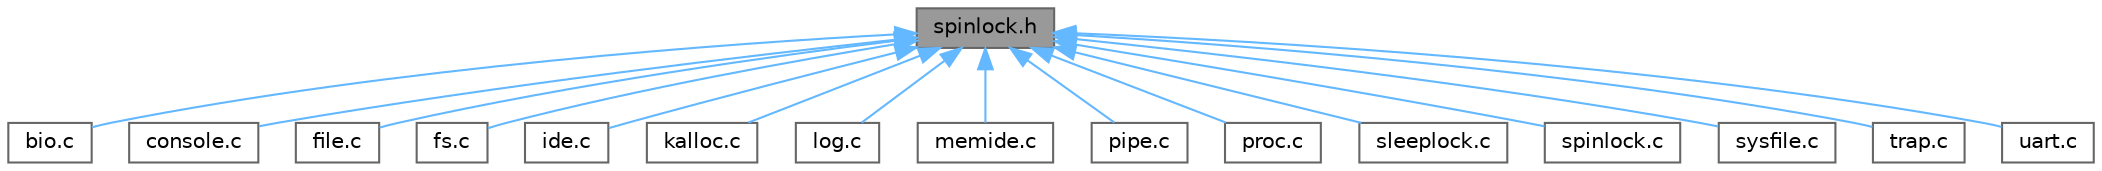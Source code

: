 digraph "spinlock.h"
{
 // LATEX_PDF_SIZE
  bgcolor="transparent";
  edge [fontname=Helvetica,fontsize=10,labelfontname=Helvetica,labelfontsize=10];
  node [fontname=Helvetica,fontsize=10,shape=box,height=0.2,width=0.4];
  Node1 [id="Node000001",label="spinlock.h",height=0.2,width=0.4,color="gray40", fillcolor="grey60", style="filled", fontcolor="black",tooltip=" "];
  Node1 -> Node2 [id="edge16_Node000001_Node000002",dir="back",color="steelblue1",style="solid",tooltip=" "];
  Node2 [id="Node000002",label="bio.c",height=0.2,width=0.4,color="grey40", fillcolor="white", style="filled",URL="$dc/de6/bio_8c.html",tooltip=" "];
  Node1 -> Node3 [id="edge17_Node000001_Node000003",dir="back",color="steelblue1",style="solid",tooltip=" "];
  Node3 [id="Node000003",label="console.c",height=0.2,width=0.4,color="grey40", fillcolor="white", style="filled",URL="$d0/d56/console_8c.html",tooltip=" "];
  Node1 -> Node4 [id="edge18_Node000001_Node000004",dir="back",color="steelblue1",style="solid",tooltip=" "];
  Node4 [id="Node000004",label="file.c",height=0.2,width=0.4,color="grey40", fillcolor="white", style="filled",URL="$d6/d13/file_8c.html",tooltip=" "];
  Node1 -> Node5 [id="edge19_Node000001_Node000005",dir="back",color="steelblue1",style="solid",tooltip=" "];
  Node5 [id="Node000005",label="fs.c",height=0.2,width=0.4,color="grey40", fillcolor="white", style="filled",URL="$d2/d5a/fs_8c.html",tooltip=" "];
  Node1 -> Node6 [id="edge20_Node000001_Node000006",dir="back",color="steelblue1",style="solid",tooltip=" "];
  Node6 [id="Node000006",label="ide.c",height=0.2,width=0.4,color="grey40", fillcolor="white", style="filled",URL="$d9/d2f/ide_8c.html",tooltip=" "];
  Node1 -> Node7 [id="edge21_Node000001_Node000007",dir="back",color="steelblue1",style="solid",tooltip=" "];
  Node7 [id="Node000007",label="kalloc.c",height=0.2,width=0.4,color="grey40", fillcolor="white", style="filled",URL="$d4/def/kalloc_8c.html",tooltip=" "];
  Node1 -> Node8 [id="edge22_Node000001_Node000008",dir="back",color="steelblue1",style="solid",tooltip=" "];
  Node8 [id="Node000008",label="log.c",height=0.2,width=0.4,color="grey40", fillcolor="white", style="filled",URL="$d7/df8/log_8c.html",tooltip=" "];
  Node1 -> Node9 [id="edge23_Node000001_Node000009",dir="back",color="steelblue1",style="solid",tooltip=" "];
  Node9 [id="Node000009",label="memide.c",height=0.2,width=0.4,color="grey40", fillcolor="white", style="filled",URL="$da/d9b/memide_8c.html",tooltip=" "];
  Node1 -> Node10 [id="edge24_Node000001_Node000010",dir="back",color="steelblue1",style="solid",tooltip=" "];
  Node10 [id="Node000010",label="pipe.c",height=0.2,width=0.4,color="grey40", fillcolor="white", style="filled",URL="$d1/d47/pipe_8c.html",tooltip=" "];
  Node1 -> Node11 [id="edge25_Node000001_Node000011",dir="back",color="steelblue1",style="solid",tooltip=" "];
  Node11 [id="Node000011",label="proc.c",height=0.2,width=0.4,color="grey40", fillcolor="white", style="filled",URL="$d3/dda/proc_8c.html",tooltip=" "];
  Node1 -> Node12 [id="edge26_Node000001_Node000012",dir="back",color="steelblue1",style="solid",tooltip=" "];
  Node12 [id="Node000012",label="sleeplock.c",height=0.2,width=0.4,color="grey40", fillcolor="white", style="filled",URL="$d8/dd1/sleeplock_8c.html",tooltip=" "];
  Node1 -> Node13 [id="edge27_Node000001_Node000013",dir="back",color="steelblue1",style="solid",tooltip=" "];
  Node13 [id="Node000013",label="spinlock.c",height=0.2,width=0.4,color="grey40", fillcolor="white", style="filled",URL="$d3/d2d/spinlock_8c.html",tooltip=" "];
  Node1 -> Node14 [id="edge28_Node000001_Node000014",dir="back",color="steelblue1",style="solid",tooltip=" "];
  Node14 [id="Node000014",label="sysfile.c",height=0.2,width=0.4,color="grey40", fillcolor="white", style="filled",URL="$d1/d14/sysfile_8c.html",tooltip=" "];
  Node1 -> Node15 [id="edge29_Node000001_Node000015",dir="back",color="steelblue1",style="solid",tooltip=" "];
  Node15 [id="Node000015",label="trap.c",height=0.2,width=0.4,color="grey40", fillcolor="white", style="filled",URL="$dc/d6f/trap_8c.html",tooltip=" "];
  Node1 -> Node16 [id="edge30_Node000001_Node000016",dir="back",color="steelblue1",style="solid",tooltip=" "];
  Node16 [id="Node000016",label="uart.c",height=0.2,width=0.4,color="grey40", fillcolor="white", style="filled",URL="$d1/d87/uart_8c.html",tooltip=" "];
}
